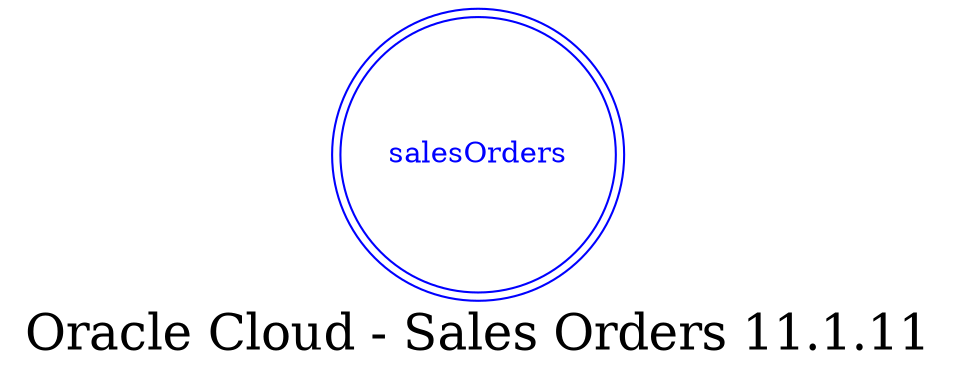 digraph LexiconGraph {
graph[label="Oracle Cloud - Sales Orders 11.1.11", fontsize=24]
splines=true
"salesOrders" [color=blue, fontcolor=blue, shape=doublecircle]
}
